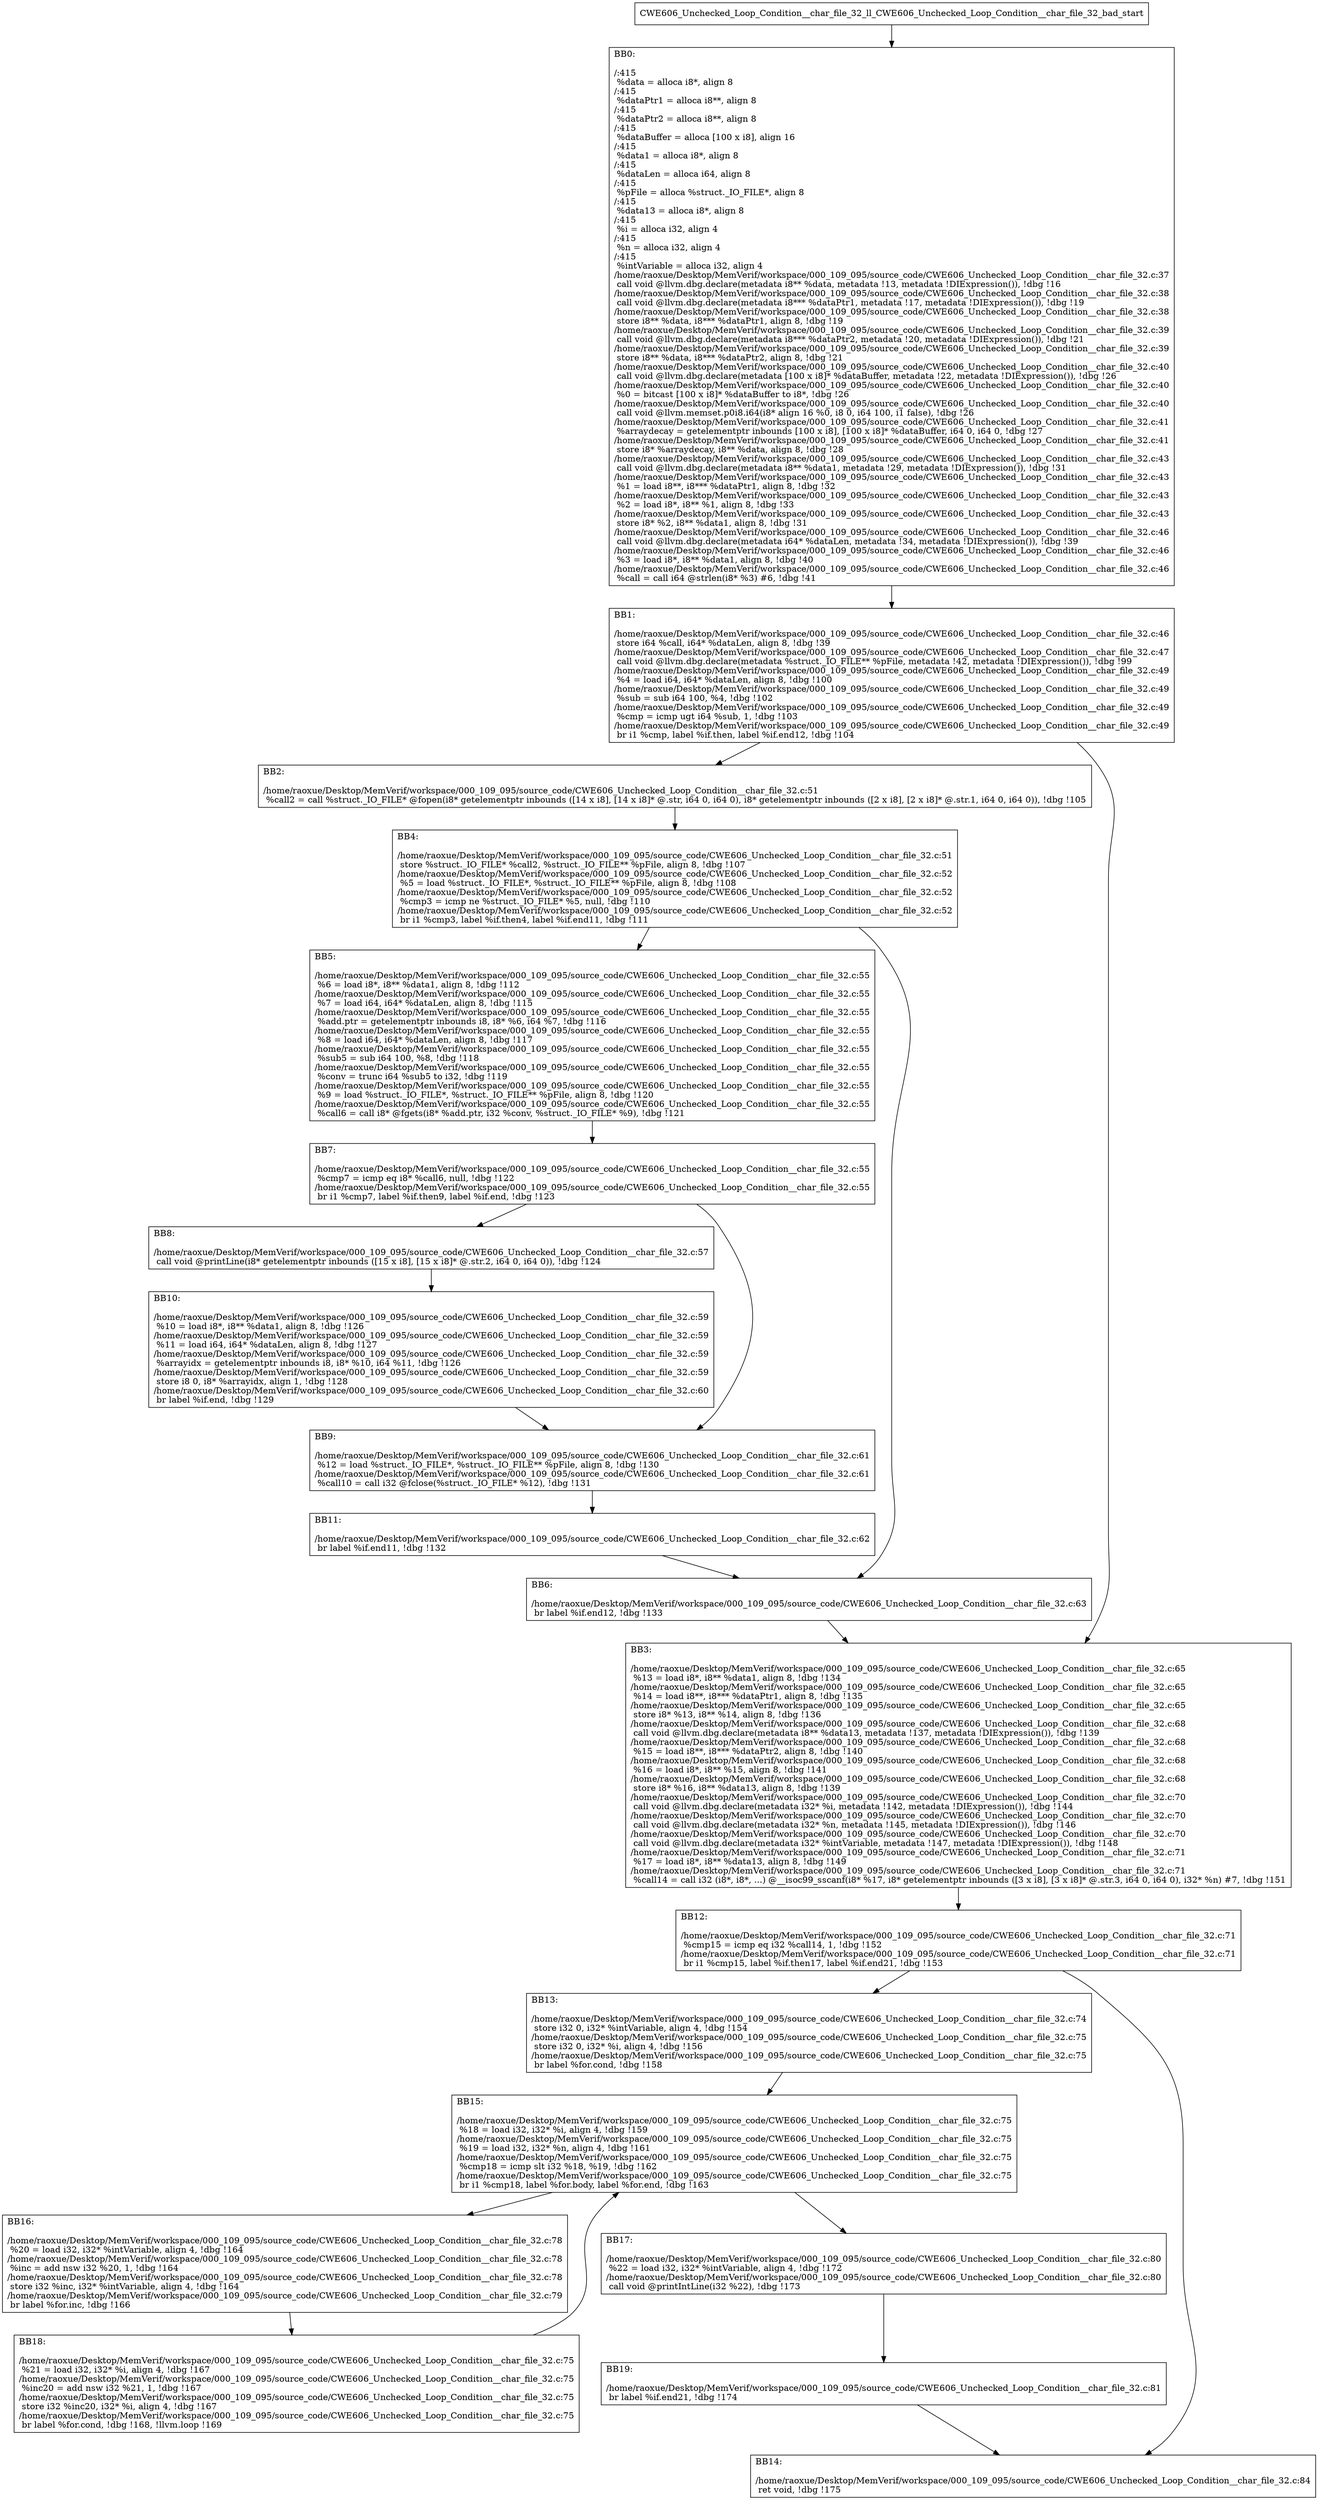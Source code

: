 digraph "CFG for'CWE606_Unchecked_Loop_Condition__char_file_32_ll_CWE606_Unchecked_Loop_Condition__char_file_32_bad' function" {
	BBCWE606_Unchecked_Loop_Condition__char_file_32_ll_CWE606_Unchecked_Loop_Condition__char_file_32_bad_start[shape=record,label="{CWE606_Unchecked_Loop_Condition__char_file_32_ll_CWE606_Unchecked_Loop_Condition__char_file_32_bad_start}"];
	BBCWE606_Unchecked_Loop_Condition__char_file_32_ll_CWE606_Unchecked_Loop_Condition__char_file_32_bad_start-> CWE606_Unchecked_Loop_Condition__char_file_32_ll_CWE606_Unchecked_Loop_Condition__char_file_32_badBB0;
	CWE606_Unchecked_Loop_Condition__char_file_32_ll_CWE606_Unchecked_Loop_Condition__char_file_32_badBB0 [shape=record, label="{BB0:\l\l/:415\l
  %data = alloca i8*, align 8\l
/:415\l
  %dataPtr1 = alloca i8**, align 8\l
/:415\l
  %dataPtr2 = alloca i8**, align 8\l
/:415\l
  %dataBuffer = alloca [100 x i8], align 16\l
/:415\l
  %data1 = alloca i8*, align 8\l
/:415\l
  %dataLen = alloca i64, align 8\l
/:415\l
  %pFile = alloca %struct._IO_FILE*, align 8\l
/:415\l
  %data13 = alloca i8*, align 8\l
/:415\l
  %i = alloca i32, align 4\l
/:415\l
  %n = alloca i32, align 4\l
/:415\l
  %intVariable = alloca i32, align 4\l
/home/raoxue/Desktop/MemVerif/workspace/000_109_095/source_code/CWE606_Unchecked_Loop_Condition__char_file_32.c:37\l
  call void @llvm.dbg.declare(metadata i8** %data, metadata !13, metadata !DIExpression()), !dbg !16\l
/home/raoxue/Desktop/MemVerif/workspace/000_109_095/source_code/CWE606_Unchecked_Loop_Condition__char_file_32.c:38\l
  call void @llvm.dbg.declare(metadata i8*** %dataPtr1, metadata !17, metadata !DIExpression()), !dbg !19\l
/home/raoxue/Desktop/MemVerif/workspace/000_109_095/source_code/CWE606_Unchecked_Loop_Condition__char_file_32.c:38\l
  store i8** %data, i8*** %dataPtr1, align 8, !dbg !19\l
/home/raoxue/Desktop/MemVerif/workspace/000_109_095/source_code/CWE606_Unchecked_Loop_Condition__char_file_32.c:39\l
  call void @llvm.dbg.declare(metadata i8*** %dataPtr2, metadata !20, metadata !DIExpression()), !dbg !21\l
/home/raoxue/Desktop/MemVerif/workspace/000_109_095/source_code/CWE606_Unchecked_Loop_Condition__char_file_32.c:39\l
  store i8** %data, i8*** %dataPtr2, align 8, !dbg !21\l
/home/raoxue/Desktop/MemVerif/workspace/000_109_095/source_code/CWE606_Unchecked_Loop_Condition__char_file_32.c:40\l
  call void @llvm.dbg.declare(metadata [100 x i8]* %dataBuffer, metadata !22, metadata !DIExpression()), !dbg !26\l
/home/raoxue/Desktop/MemVerif/workspace/000_109_095/source_code/CWE606_Unchecked_Loop_Condition__char_file_32.c:40\l
  %0 = bitcast [100 x i8]* %dataBuffer to i8*, !dbg !26\l
/home/raoxue/Desktop/MemVerif/workspace/000_109_095/source_code/CWE606_Unchecked_Loop_Condition__char_file_32.c:40\l
  call void @llvm.memset.p0i8.i64(i8* align 16 %0, i8 0, i64 100, i1 false), !dbg !26\l
/home/raoxue/Desktop/MemVerif/workspace/000_109_095/source_code/CWE606_Unchecked_Loop_Condition__char_file_32.c:41\l
  %arraydecay = getelementptr inbounds [100 x i8], [100 x i8]* %dataBuffer, i64 0, i64 0, !dbg !27\l
/home/raoxue/Desktop/MemVerif/workspace/000_109_095/source_code/CWE606_Unchecked_Loop_Condition__char_file_32.c:41\l
  store i8* %arraydecay, i8** %data, align 8, !dbg !28\l
/home/raoxue/Desktop/MemVerif/workspace/000_109_095/source_code/CWE606_Unchecked_Loop_Condition__char_file_32.c:43\l
  call void @llvm.dbg.declare(metadata i8** %data1, metadata !29, metadata !DIExpression()), !dbg !31\l
/home/raoxue/Desktop/MemVerif/workspace/000_109_095/source_code/CWE606_Unchecked_Loop_Condition__char_file_32.c:43\l
  %1 = load i8**, i8*** %dataPtr1, align 8, !dbg !32\l
/home/raoxue/Desktop/MemVerif/workspace/000_109_095/source_code/CWE606_Unchecked_Loop_Condition__char_file_32.c:43\l
  %2 = load i8*, i8** %1, align 8, !dbg !33\l
/home/raoxue/Desktop/MemVerif/workspace/000_109_095/source_code/CWE606_Unchecked_Loop_Condition__char_file_32.c:43\l
  store i8* %2, i8** %data1, align 8, !dbg !31\l
/home/raoxue/Desktop/MemVerif/workspace/000_109_095/source_code/CWE606_Unchecked_Loop_Condition__char_file_32.c:46\l
  call void @llvm.dbg.declare(metadata i64* %dataLen, metadata !34, metadata !DIExpression()), !dbg !39\l
/home/raoxue/Desktop/MemVerif/workspace/000_109_095/source_code/CWE606_Unchecked_Loop_Condition__char_file_32.c:46\l
  %3 = load i8*, i8** %data1, align 8, !dbg !40\l
/home/raoxue/Desktop/MemVerif/workspace/000_109_095/source_code/CWE606_Unchecked_Loop_Condition__char_file_32.c:46\l
  %call = call i64 @strlen(i8* %3) #6, !dbg !41\l
}"];
	CWE606_Unchecked_Loop_Condition__char_file_32_ll_CWE606_Unchecked_Loop_Condition__char_file_32_badBB0-> CWE606_Unchecked_Loop_Condition__char_file_32_ll_CWE606_Unchecked_Loop_Condition__char_file_32_badBB1;
	CWE606_Unchecked_Loop_Condition__char_file_32_ll_CWE606_Unchecked_Loop_Condition__char_file_32_badBB1 [shape=record, label="{BB1:\l\l/home/raoxue/Desktop/MemVerif/workspace/000_109_095/source_code/CWE606_Unchecked_Loop_Condition__char_file_32.c:46\l
  store i64 %call, i64* %dataLen, align 8, !dbg !39\l
/home/raoxue/Desktop/MemVerif/workspace/000_109_095/source_code/CWE606_Unchecked_Loop_Condition__char_file_32.c:47\l
  call void @llvm.dbg.declare(metadata %struct._IO_FILE** %pFile, metadata !42, metadata !DIExpression()), !dbg !99\l
/home/raoxue/Desktop/MemVerif/workspace/000_109_095/source_code/CWE606_Unchecked_Loop_Condition__char_file_32.c:49\l
  %4 = load i64, i64* %dataLen, align 8, !dbg !100\l
/home/raoxue/Desktop/MemVerif/workspace/000_109_095/source_code/CWE606_Unchecked_Loop_Condition__char_file_32.c:49\l
  %sub = sub i64 100, %4, !dbg !102\l
/home/raoxue/Desktop/MemVerif/workspace/000_109_095/source_code/CWE606_Unchecked_Loop_Condition__char_file_32.c:49\l
  %cmp = icmp ugt i64 %sub, 1, !dbg !103\l
/home/raoxue/Desktop/MemVerif/workspace/000_109_095/source_code/CWE606_Unchecked_Loop_Condition__char_file_32.c:49\l
  br i1 %cmp, label %if.then, label %if.end12, !dbg !104\l
}"];
	CWE606_Unchecked_Loop_Condition__char_file_32_ll_CWE606_Unchecked_Loop_Condition__char_file_32_badBB1-> CWE606_Unchecked_Loop_Condition__char_file_32_ll_CWE606_Unchecked_Loop_Condition__char_file_32_badBB2;
	CWE606_Unchecked_Loop_Condition__char_file_32_ll_CWE606_Unchecked_Loop_Condition__char_file_32_badBB1-> CWE606_Unchecked_Loop_Condition__char_file_32_ll_CWE606_Unchecked_Loop_Condition__char_file_32_badBB3;
	CWE606_Unchecked_Loop_Condition__char_file_32_ll_CWE606_Unchecked_Loop_Condition__char_file_32_badBB2 [shape=record, label="{BB2:\l\l/home/raoxue/Desktop/MemVerif/workspace/000_109_095/source_code/CWE606_Unchecked_Loop_Condition__char_file_32.c:51\l
  %call2 = call %struct._IO_FILE* @fopen(i8* getelementptr inbounds ([14 x i8], [14 x i8]* @.str, i64 0, i64 0), i8* getelementptr inbounds ([2 x i8], [2 x i8]* @.str.1, i64 0, i64 0)), !dbg !105\l
}"];
	CWE606_Unchecked_Loop_Condition__char_file_32_ll_CWE606_Unchecked_Loop_Condition__char_file_32_badBB2-> CWE606_Unchecked_Loop_Condition__char_file_32_ll_CWE606_Unchecked_Loop_Condition__char_file_32_badBB4;
	CWE606_Unchecked_Loop_Condition__char_file_32_ll_CWE606_Unchecked_Loop_Condition__char_file_32_badBB4 [shape=record, label="{BB4:\l\l/home/raoxue/Desktop/MemVerif/workspace/000_109_095/source_code/CWE606_Unchecked_Loop_Condition__char_file_32.c:51\l
  store %struct._IO_FILE* %call2, %struct._IO_FILE** %pFile, align 8, !dbg !107\l
/home/raoxue/Desktop/MemVerif/workspace/000_109_095/source_code/CWE606_Unchecked_Loop_Condition__char_file_32.c:52\l
  %5 = load %struct._IO_FILE*, %struct._IO_FILE** %pFile, align 8, !dbg !108\l
/home/raoxue/Desktop/MemVerif/workspace/000_109_095/source_code/CWE606_Unchecked_Loop_Condition__char_file_32.c:52\l
  %cmp3 = icmp ne %struct._IO_FILE* %5, null, !dbg !110\l
/home/raoxue/Desktop/MemVerif/workspace/000_109_095/source_code/CWE606_Unchecked_Loop_Condition__char_file_32.c:52\l
  br i1 %cmp3, label %if.then4, label %if.end11, !dbg !111\l
}"];
	CWE606_Unchecked_Loop_Condition__char_file_32_ll_CWE606_Unchecked_Loop_Condition__char_file_32_badBB4-> CWE606_Unchecked_Loop_Condition__char_file_32_ll_CWE606_Unchecked_Loop_Condition__char_file_32_badBB5;
	CWE606_Unchecked_Loop_Condition__char_file_32_ll_CWE606_Unchecked_Loop_Condition__char_file_32_badBB4-> CWE606_Unchecked_Loop_Condition__char_file_32_ll_CWE606_Unchecked_Loop_Condition__char_file_32_badBB6;
	CWE606_Unchecked_Loop_Condition__char_file_32_ll_CWE606_Unchecked_Loop_Condition__char_file_32_badBB5 [shape=record, label="{BB5:\l\l/home/raoxue/Desktop/MemVerif/workspace/000_109_095/source_code/CWE606_Unchecked_Loop_Condition__char_file_32.c:55\l
  %6 = load i8*, i8** %data1, align 8, !dbg !112\l
/home/raoxue/Desktop/MemVerif/workspace/000_109_095/source_code/CWE606_Unchecked_Loop_Condition__char_file_32.c:55\l
  %7 = load i64, i64* %dataLen, align 8, !dbg !115\l
/home/raoxue/Desktop/MemVerif/workspace/000_109_095/source_code/CWE606_Unchecked_Loop_Condition__char_file_32.c:55\l
  %add.ptr = getelementptr inbounds i8, i8* %6, i64 %7, !dbg !116\l
/home/raoxue/Desktop/MemVerif/workspace/000_109_095/source_code/CWE606_Unchecked_Loop_Condition__char_file_32.c:55\l
  %8 = load i64, i64* %dataLen, align 8, !dbg !117\l
/home/raoxue/Desktop/MemVerif/workspace/000_109_095/source_code/CWE606_Unchecked_Loop_Condition__char_file_32.c:55\l
  %sub5 = sub i64 100, %8, !dbg !118\l
/home/raoxue/Desktop/MemVerif/workspace/000_109_095/source_code/CWE606_Unchecked_Loop_Condition__char_file_32.c:55\l
  %conv = trunc i64 %sub5 to i32, !dbg !119\l
/home/raoxue/Desktop/MemVerif/workspace/000_109_095/source_code/CWE606_Unchecked_Loop_Condition__char_file_32.c:55\l
  %9 = load %struct._IO_FILE*, %struct._IO_FILE** %pFile, align 8, !dbg !120\l
/home/raoxue/Desktop/MemVerif/workspace/000_109_095/source_code/CWE606_Unchecked_Loop_Condition__char_file_32.c:55\l
  %call6 = call i8* @fgets(i8* %add.ptr, i32 %conv, %struct._IO_FILE* %9), !dbg !121\l
}"];
	CWE606_Unchecked_Loop_Condition__char_file_32_ll_CWE606_Unchecked_Loop_Condition__char_file_32_badBB5-> CWE606_Unchecked_Loop_Condition__char_file_32_ll_CWE606_Unchecked_Loop_Condition__char_file_32_badBB7;
	CWE606_Unchecked_Loop_Condition__char_file_32_ll_CWE606_Unchecked_Loop_Condition__char_file_32_badBB7 [shape=record, label="{BB7:\l\l/home/raoxue/Desktop/MemVerif/workspace/000_109_095/source_code/CWE606_Unchecked_Loop_Condition__char_file_32.c:55\l
  %cmp7 = icmp eq i8* %call6, null, !dbg !122\l
/home/raoxue/Desktop/MemVerif/workspace/000_109_095/source_code/CWE606_Unchecked_Loop_Condition__char_file_32.c:55\l
  br i1 %cmp7, label %if.then9, label %if.end, !dbg !123\l
}"];
	CWE606_Unchecked_Loop_Condition__char_file_32_ll_CWE606_Unchecked_Loop_Condition__char_file_32_badBB7-> CWE606_Unchecked_Loop_Condition__char_file_32_ll_CWE606_Unchecked_Loop_Condition__char_file_32_badBB8;
	CWE606_Unchecked_Loop_Condition__char_file_32_ll_CWE606_Unchecked_Loop_Condition__char_file_32_badBB7-> CWE606_Unchecked_Loop_Condition__char_file_32_ll_CWE606_Unchecked_Loop_Condition__char_file_32_badBB9;
	CWE606_Unchecked_Loop_Condition__char_file_32_ll_CWE606_Unchecked_Loop_Condition__char_file_32_badBB8 [shape=record, label="{BB8:\l\l/home/raoxue/Desktop/MemVerif/workspace/000_109_095/source_code/CWE606_Unchecked_Loop_Condition__char_file_32.c:57\l
  call void @printLine(i8* getelementptr inbounds ([15 x i8], [15 x i8]* @.str.2, i64 0, i64 0)), !dbg !124\l
}"];
	CWE606_Unchecked_Loop_Condition__char_file_32_ll_CWE606_Unchecked_Loop_Condition__char_file_32_badBB8-> CWE606_Unchecked_Loop_Condition__char_file_32_ll_CWE606_Unchecked_Loop_Condition__char_file_32_badBB10;
	CWE606_Unchecked_Loop_Condition__char_file_32_ll_CWE606_Unchecked_Loop_Condition__char_file_32_badBB10 [shape=record, label="{BB10:\l\l/home/raoxue/Desktop/MemVerif/workspace/000_109_095/source_code/CWE606_Unchecked_Loop_Condition__char_file_32.c:59\l
  %10 = load i8*, i8** %data1, align 8, !dbg !126\l
/home/raoxue/Desktop/MemVerif/workspace/000_109_095/source_code/CWE606_Unchecked_Loop_Condition__char_file_32.c:59\l
  %11 = load i64, i64* %dataLen, align 8, !dbg !127\l
/home/raoxue/Desktop/MemVerif/workspace/000_109_095/source_code/CWE606_Unchecked_Loop_Condition__char_file_32.c:59\l
  %arrayidx = getelementptr inbounds i8, i8* %10, i64 %11, !dbg !126\l
/home/raoxue/Desktop/MemVerif/workspace/000_109_095/source_code/CWE606_Unchecked_Loop_Condition__char_file_32.c:59\l
  store i8 0, i8* %arrayidx, align 1, !dbg !128\l
/home/raoxue/Desktop/MemVerif/workspace/000_109_095/source_code/CWE606_Unchecked_Loop_Condition__char_file_32.c:60\l
  br label %if.end, !dbg !129\l
}"];
	CWE606_Unchecked_Loop_Condition__char_file_32_ll_CWE606_Unchecked_Loop_Condition__char_file_32_badBB10-> CWE606_Unchecked_Loop_Condition__char_file_32_ll_CWE606_Unchecked_Loop_Condition__char_file_32_badBB9;
	CWE606_Unchecked_Loop_Condition__char_file_32_ll_CWE606_Unchecked_Loop_Condition__char_file_32_badBB9 [shape=record, label="{BB9:\l\l/home/raoxue/Desktop/MemVerif/workspace/000_109_095/source_code/CWE606_Unchecked_Loop_Condition__char_file_32.c:61\l
  %12 = load %struct._IO_FILE*, %struct._IO_FILE** %pFile, align 8, !dbg !130\l
/home/raoxue/Desktop/MemVerif/workspace/000_109_095/source_code/CWE606_Unchecked_Loop_Condition__char_file_32.c:61\l
  %call10 = call i32 @fclose(%struct._IO_FILE* %12), !dbg !131\l
}"];
	CWE606_Unchecked_Loop_Condition__char_file_32_ll_CWE606_Unchecked_Loop_Condition__char_file_32_badBB9-> CWE606_Unchecked_Loop_Condition__char_file_32_ll_CWE606_Unchecked_Loop_Condition__char_file_32_badBB11;
	CWE606_Unchecked_Loop_Condition__char_file_32_ll_CWE606_Unchecked_Loop_Condition__char_file_32_badBB11 [shape=record, label="{BB11:\l\l/home/raoxue/Desktop/MemVerif/workspace/000_109_095/source_code/CWE606_Unchecked_Loop_Condition__char_file_32.c:62\l
  br label %if.end11, !dbg !132\l
}"];
	CWE606_Unchecked_Loop_Condition__char_file_32_ll_CWE606_Unchecked_Loop_Condition__char_file_32_badBB11-> CWE606_Unchecked_Loop_Condition__char_file_32_ll_CWE606_Unchecked_Loop_Condition__char_file_32_badBB6;
	CWE606_Unchecked_Loop_Condition__char_file_32_ll_CWE606_Unchecked_Loop_Condition__char_file_32_badBB6 [shape=record, label="{BB6:\l\l/home/raoxue/Desktop/MemVerif/workspace/000_109_095/source_code/CWE606_Unchecked_Loop_Condition__char_file_32.c:63\l
  br label %if.end12, !dbg !133\l
}"];
	CWE606_Unchecked_Loop_Condition__char_file_32_ll_CWE606_Unchecked_Loop_Condition__char_file_32_badBB6-> CWE606_Unchecked_Loop_Condition__char_file_32_ll_CWE606_Unchecked_Loop_Condition__char_file_32_badBB3;
	CWE606_Unchecked_Loop_Condition__char_file_32_ll_CWE606_Unchecked_Loop_Condition__char_file_32_badBB3 [shape=record, label="{BB3:\l\l/home/raoxue/Desktop/MemVerif/workspace/000_109_095/source_code/CWE606_Unchecked_Loop_Condition__char_file_32.c:65\l
  %13 = load i8*, i8** %data1, align 8, !dbg !134\l
/home/raoxue/Desktop/MemVerif/workspace/000_109_095/source_code/CWE606_Unchecked_Loop_Condition__char_file_32.c:65\l
  %14 = load i8**, i8*** %dataPtr1, align 8, !dbg !135\l
/home/raoxue/Desktop/MemVerif/workspace/000_109_095/source_code/CWE606_Unchecked_Loop_Condition__char_file_32.c:65\l
  store i8* %13, i8** %14, align 8, !dbg !136\l
/home/raoxue/Desktop/MemVerif/workspace/000_109_095/source_code/CWE606_Unchecked_Loop_Condition__char_file_32.c:68\l
  call void @llvm.dbg.declare(metadata i8** %data13, metadata !137, metadata !DIExpression()), !dbg !139\l
/home/raoxue/Desktop/MemVerif/workspace/000_109_095/source_code/CWE606_Unchecked_Loop_Condition__char_file_32.c:68\l
  %15 = load i8**, i8*** %dataPtr2, align 8, !dbg !140\l
/home/raoxue/Desktop/MemVerif/workspace/000_109_095/source_code/CWE606_Unchecked_Loop_Condition__char_file_32.c:68\l
  %16 = load i8*, i8** %15, align 8, !dbg !141\l
/home/raoxue/Desktop/MemVerif/workspace/000_109_095/source_code/CWE606_Unchecked_Loop_Condition__char_file_32.c:68\l
  store i8* %16, i8** %data13, align 8, !dbg !139\l
/home/raoxue/Desktop/MemVerif/workspace/000_109_095/source_code/CWE606_Unchecked_Loop_Condition__char_file_32.c:70\l
  call void @llvm.dbg.declare(metadata i32* %i, metadata !142, metadata !DIExpression()), !dbg !144\l
/home/raoxue/Desktop/MemVerif/workspace/000_109_095/source_code/CWE606_Unchecked_Loop_Condition__char_file_32.c:70\l
  call void @llvm.dbg.declare(metadata i32* %n, metadata !145, metadata !DIExpression()), !dbg !146\l
/home/raoxue/Desktop/MemVerif/workspace/000_109_095/source_code/CWE606_Unchecked_Loop_Condition__char_file_32.c:70\l
  call void @llvm.dbg.declare(metadata i32* %intVariable, metadata !147, metadata !DIExpression()), !dbg !148\l
/home/raoxue/Desktop/MemVerif/workspace/000_109_095/source_code/CWE606_Unchecked_Loop_Condition__char_file_32.c:71\l
  %17 = load i8*, i8** %data13, align 8, !dbg !149\l
/home/raoxue/Desktop/MemVerif/workspace/000_109_095/source_code/CWE606_Unchecked_Loop_Condition__char_file_32.c:71\l
  %call14 = call i32 (i8*, i8*, ...) @__isoc99_sscanf(i8* %17, i8* getelementptr inbounds ([3 x i8], [3 x i8]* @.str.3, i64 0, i64 0), i32* %n) #7, !dbg !151\l
}"];
	CWE606_Unchecked_Loop_Condition__char_file_32_ll_CWE606_Unchecked_Loop_Condition__char_file_32_badBB3-> CWE606_Unchecked_Loop_Condition__char_file_32_ll_CWE606_Unchecked_Loop_Condition__char_file_32_badBB12;
	CWE606_Unchecked_Loop_Condition__char_file_32_ll_CWE606_Unchecked_Loop_Condition__char_file_32_badBB12 [shape=record, label="{BB12:\l\l/home/raoxue/Desktop/MemVerif/workspace/000_109_095/source_code/CWE606_Unchecked_Loop_Condition__char_file_32.c:71\l
  %cmp15 = icmp eq i32 %call14, 1, !dbg !152\l
/home/raoxue/Desktop/MemVerif/workspace/000_109_095/source_code/CWE606_Unchecked_Loop_Condition__char_file_32.c:71\l
  br i1 %cmp15, label %if.then17, label %if.end21, !dbg !153\l
}"];
	CWE606_Unchecked_Loop_Condition__char_file_32_ll_CWE606_Unchecked_Loop_Condition__char_file_32_badBB12-> CWE606_Unchecked_Loop_Condition__char_file_32_ll_CWE606_Unchecked_Loop_Condition__char_file_32_badBB13;
	CWE606_Unchecked_Loop_Condition__char_file_32_ll_CWE606_Unchecked_Loop_Condition__char_file_32_badBB12-> CWE606_Unchecked_Loop_Condition__char_file_32_ll_CWE606_Unchecked_Loop_Condition__char_file_32_badBB14;
	CWE606_Unchecked_Loop_Condition__char_file_32_ll_CWE606_Unchecked_Loop_Condition__char_file_32_badBB13 [shape=record, label="{BB13:\l\l/home/raoxue/Desktop/MemVerif/workspace/000_109_095/source_code/CWE606_Unchecked_Loop_Condition__char_file_32.c:74\l
  store i32 0, i32* %intVariable, align 4, !dbg !154\l
/home/raoxue/Desktop/MemVerif/workspace/000_109_095/source_code/CWE606_Unchecked_Loop_Condition__char_file_32.c:75\l
  store i32 0, i32* %i, align 4, !dbg !156\l
/home/raoxue/Desktop/MemVerif/workspace/000_109_095/source_code/CWE606_Unchecked_Loop_Condition__char_file_32.c:75\l
  br label %for.cond, !dbg !158\l
}"];
	CWE606_Unchecked_Loop_Condition__char_file_32_ll_CWE606_Unchecked_Loop_Condition__char_file_32_badBB13-> CWE606_Unchecked_Loop_Condition__char_file_32_ll_CWE606_Unchecked_Loop_Condition__char_file_32_badBB15;
	CWE606_Unchecked_Loop_Condition__char_file_32_ll_CWE606_Unchecked_Loop_Condition__char_file_32_badBB15 [shape=record, label="{BB15:\l\l/home/raoxue/Desktop/MemVerif/workspace/000_109_095/source_code/CWE606_Unchecked_Loop_Condition__char_file_32.c:75\l
  %18 = load i32, i32* %i, align 4, !dbg !159\l
/home/raoxue/Desktop/MemVerif/workspace/000_109_095/source_code/CWE606_Unchecked_Loop_Condition__char_file_32.c:75\l
  %19 = load i32, i32* %n, align 4, !dbg !161\l
/home/raoxue/Desktop/MemVerif/workspace/000_109_095/source_code/CWE606_Unchecked_Loop_Condition__char_file_32.c:75\l
  %cmp18 = icmp slt i32 %18, %19, !dbg !162\l
/home/raoxue/Desktop/MemVerif/workspace/000_109_095/source_code/CWE606_Unchecked_Loop_Condition__char_file_32.c:75\l
  br i1 %cmp18, label %for.body, label %for.end, !dbg !163\l
}"];
	CWE606_Unchecked_Loop_Condition__char_file_32_ll_CWE606_Unchecked_Loop_Condition__char_file_32_badBB15-> CWE606_Unchecked_Loop_Condition__char_file_32_ll_CWE606_Unchecked_Loop_Condition__char_file_32_badBB16;
	CWE606_Unchecked_Loop_Condition__char_file_32_ll_CWE606_Unchecked_Loop_Condition__char_file_32_badBB15-> CWE606_Unchecked_Loop_Condition__char_file_32_ll_CWE606_Unchecked_Loop_Condition__char_file_32_badBB17;
	CWE606_Unchecked_Loop_Condition__char_file_32_ll_CWE606_Unchecked_Loop_Condition__char_file_32_badBB16 [shape=record, label="{BB16:\l\l/home/raoxue/Desktop/MemVerif/workspace/000_109_095/source_code/CWE606_Unchecked_Loop_Condition__char_file_32.c:78\l
  %20 = load i32, i32* %intVariable, align 4, !dbg !164\l
/home/raoxue/Desktop/MemVerif/workspace/000_109_095/source_code/CWE606_Unchecked_Loop_Condition__char_file_32.c:78\l
  %inc = add nsw i32 %20, 1, !dbg !164\l
/home/raoxue/Desktop/MemVerif/workspace/000_109_095/source_code/CWE606_Unchecked_Loop_Condition__char_file_32.c:78\l
  store i32 %inc, i32* %intVariable, align 4, !dbg !164\l
/home/raoxue/Desktop/MemVerif/workspace/000_109_095/source_code/CWE606_Unchecked_Loop_Condition__char_file_32.c:79\l
  br label %for.inc, !dbg !166\l
}"];
	CWE606_Unchecked_Loop_Condition__char_file_32_ll_CWE606_Unchecked_Loop_Condition__char_file_32_badBB16-> CWE606_Unchecked_Loop_Condition__char_file_32_ll_CWE606_Unchecked_Loop_Condition__char_file_32_badBB18;
	CWE606_Unchecked_Loop_Condition__char_file_32_ll_CWE606_Unchecked_Loop_Condition__char_file_32_badBB18 [shape=record, label="{BB18:\l\l/home/raoxue/Desktop/MemVerif/workspace/000_109_095/source_code/CWE606_Unchecked_Loop_Condition__char_file_32.c:75\l
  %21 = load i32, i32* %i, align 4, !dbg !167\l
/home/raoxue/Desktop/MemVerif/workspace/000_109_095/source_code/CWE606_Unchecked_Loop_Condition__char_file_32.c:75\l
  %inc20 = add nsw i32 %21, 1, !dbg !167\l
/home/raoxue/Desktop/MemVerif/workspace/000_109_095/source_code/CWE606_Unchecked_Loop_Condition__char_file_32.c:75\l
  store i32 %inc20, i32* %i, align 4, !dbg !167\l
/home/raoxue/Desktop/MemVerif/workspace/000_109_095/source_code/CWE606_Unchecked_Loop_Condition__char_file_32.c:75\l
  br label %for.cond, !dbg !168, !llvm.loop !169\l
}"];
	CWE606_Unchecked_Loop_Condition__char_file_32_ll_CWE606_Unchecked_Loop_Condition__char_file_32_badBB18-> CWE606_Unchecked_Loop_Condition__char_file_32_ll_CWE606_Unchecked_Loop_Condition__char_file_32_badBB15;
	CWE606_Unchecked_Loop_Condition__char_file_32_ll_CWE606_Unchecked_Loop_Condition__char_file_32_badBB17 [shape=record, label="{BB17:\l\l/home/raoxue/Desktop/MemVerif/workspace/000_109_095/source_code/CWE606_Unchecked_Loop_Condition__char_file_32.c:80\l
  %22 = load i32, i32* %intVariable, align 4, !dbg !172\l
/home/raoxue/Desktop/MemVerif/workspace/000_109_095/source_code/CWE606_Unchecked_Loop_Condition__char_file_32.c:80\l
  call void @printIntLine(i32 %22), !dbg !173\l
}"];
	CWE606_Unchecked_Loop_Condition__char_file_32_ll_CWE606_Unchecked_Loop_Condition__char_file_32_badBB17-> CWE606_Unchecked_Loop_Condition__char_file_32_ll_CWE606_Unchecked_Loop_Condition__char_file_32_badBB19;
	CWE606_Unchecked_Loop_Condition__char_file_32_ll_CWE606_Unchecked_Loop_Condition__char_file_32_badBB19 [shape=record, label="{BB19:\l\l/home/raoxue/Desktop/MemVerif/workspace/000_109_095/source_code/CWE606_Unchecked_Loop_Condition__char_file_32.c:81\l
  br label %if.end21, !dbg !174\l
}"];
	CWE606_Unchecked_Loop_Condition__char_file_32_ll_CWE606_Unchecked_Loop_Condition__char_file_32_badBB19-> CWE606_Unchecked_Loop_Condition__char_file_32_ll_CWE606_Unchecked_Loop_Condition__char_file_32_badBB14;
	CWE606_Unchecked_Loop_Condition__char_file_32_ll_CWE606_Unchecked_Loop_Condition__char_file_32_badBB14 [shape=record, label="{BB14:\l\l/home/raoxue/Desktop/MemVerif/workspace/000_109_095/source_code/CWE606_Unchecked_Loop_Condition__char_file_32.c:84\l
  ret void, !dbg !175\l
}"];
}
